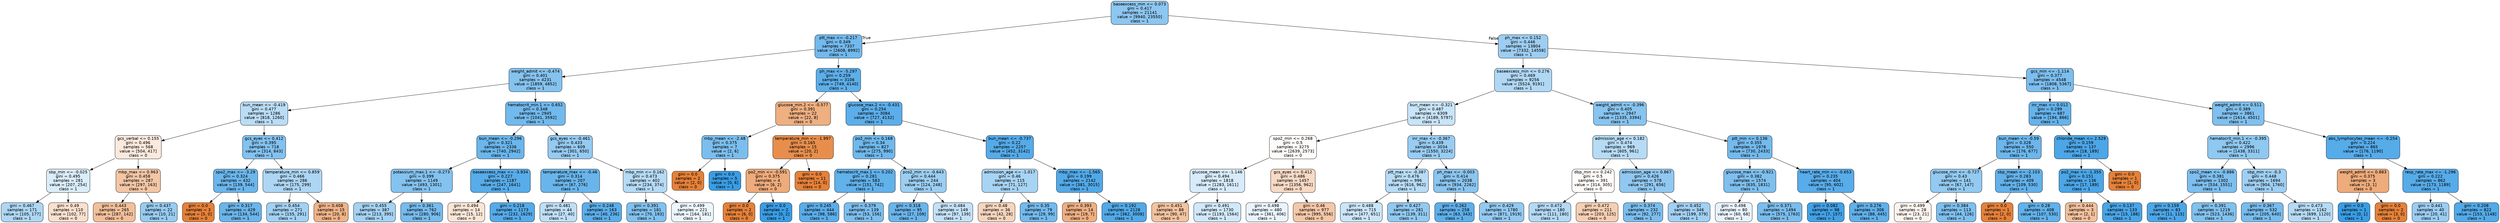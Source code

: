 digraph Tree {
node [shape=box, style="filled, rounded", color="black", fontname="helvetica"] ;
edge [fontname="helvetica"] ;
0 [label="baseexcess_min <= 0.073\ngini = 0.417\nsamples = 21141\nvalue = [9940, 23550]\nclass = 1", fillcolor="#8dc6f0"] ;
1 [label="ptt_max <= -0.217\ngini = 0.349\nsamples = 7337\nvalue = [2608, 8992]\nclass = 1", fillcolor="#72b9ed"] ;
0 -> 1 [labeldistance=2.5, labelangle=45, headlabel="True"] ;
2 [label="weight_admit <= -0.474\ngini = 0.401\nsamples = 4231\nvalue = [1859, 4852]\nclass = 1", fillcolor="#85c3ef"] ;
1 -> 2 ;
3 [label="bun_mean <= -0.419\ngini = 0.477\nsamples = 1286\nvalue = [818, 1260]\nclass = 1", fillcolor="#baddf6"] ;
2 -> 3 ;
4 [label="gcs_verbal <= 0.155\ngini = 0.496\nsamples = 568\nvalue = [504, 417]\nclass = 0", fillcolor="#fbe9dd"] ;
3 -> 4 ;
5 [label="sbp_min <= -0.025\ngini = 0.495\nsamples = 281\nvalue = [207, 254]\nclass = 1", fillcolor="#daedfa"] ;
4 -> 5 ;
6 [label="gini = 0.467\nsamples = 171\nvalue = [105, 177]\nclass = 1", fillcolor="#aed7f4"] ;
5 -> 6 ;
7 [label="gini = 0.49\nsamples = 110\nvalue = [102, 77]\nclass = 0", fillcolor="#f9e0ce"] ;
5 -> 7 ;
8 [label="mbp_max <= 0.963\ngini = 0.458\nsamples = 287\nvalue = [297, 163]\nclass = 0", fillcolor="#f3c6a6"] ;
4 -> 8 ;
9 [label="gini = 0.443\nsamples = 265\nvalue = [287, 142]\nclass = 0", fillcolor="#f2bf9b"] ;
8 -> 9 ;
10 [label="gini = 0.437\nsamples = 22\nvalue = [10, 21]\nclass = 1", fillcolor="#97ccf1"] ;
8 -> 10 ;
11 [label="gcs_eyes <= 0.412\ngini = 0.395\nsamples = 718\nvalue = [314, 843]\nclass = 1", fillcolor="#83c2ef"] ;
3 -> 11 ;
12 [label="spo2_max <= -3.29\ngini = 0.324\nsamples = 432\nvalue = [139, 544]\nclass = 1", fillcolor="#6cb6ec"] ;
11 -> 12 ;
13 [label="gini = 0.0\nsamples = 3\nvalue = [5, 0]\nclass = 0", fillcolor="#e58139"] ;
12 -> 13 ;
14 [label="gini = 0.317\nsamples = 429\nvalue = [134, 544]\nclass = 1", fillcolor="#6ab5eb"] ;
12 -> 14 ;
15 [label="temperature_min <= 0.859\ngini = 0.466\nsamples = 286\nvalue = [175, 299]\nclass = 1", fillcolor="#add6f4"] ;
11 -> 15 ;
16 [label="gini = 0.454\nsamples = 271\nvalue = [155, 291]\nclass = 1", fillcolor="#a2d1f3"] ;
15 -> 16 ;
17 [label="gini = 0.408\nsamples = 15\nvalue = [20, 8]\nclass = 0", fillcolor="#efb388"] ;
15 -> 17 ;
18 [label="hematocrit_min.1 <= 0.652\ngini = 0.348\nsamples = 2945\nvalue = [1041, 3592]\nclass = 1", fillcolor="#72b9ed"] ;
2 -> 18 ;
19 [label="bun_mean <= -0.296\ngini = 0.321\nsamples = 2336\nvalue = [740, 2942]\nclass = 1", fillcolor="#6bb6ec"] ;
18 -> 19 ;
20 [label="potassium_max.1 <= -0.273\ngini = 0.399\nsamples = 1149\nvalue = [493, 1301]\nclass = 1", fillcolor="#84c2ef"] ;
19 -> 20 ;
21 [label="gini = 0.455\nsamples = 387\nvalue = [213, 395]\nclass = 1", fillcolor="#a4d2f3"] ;
20 -> 21 ;
22 [label="gini = 0.361\nsamples = 762\nvalue = [280, 906]\nclass = 1", fillcolor="#76bbed"] ;
20 -> 22 ;
23 [label="baseexcess_max <= -3.934\ngini = 0.227\nsamples = 1187\nvalue = [247, 1641]\nclass = 1", fillcolor="#57ace9"] ;
19 -> 23 ;
24 [label="gini = 0.494\nsamples = 14\nvalue = [15, 12]\nclass = 0", fillcolor="#fae6d7"] ;
23 -> 24 ;
25 [label="gini = 0.218\nsamples = 1173\nvalue = [232, 1629]\nclass = 1", fillcolor="#55abe9"] ;
23 -> 25 ;
26 [label="gcs_eyes <= -0.461\ngini = 0.433\nsamples = 609\nvalue = [301, 650]\nclass = 1", fillcolor="#95caf1"] ;
18 -> 26 ;
27 [label="temperature_max <= -0.46\ngini = 0.314\nsamples = 207\nvalue = [67, 276]\nclass = 1", fillcolor="#69b5eb"] ;
26 -> 27 ;
28 [label="gini = 0.481\nsamples = 44\nvalue = [27, 40]\nclass = 1", fillcolor="#bfdff7"] ;
27 -> 28 ;
29 [label="gini = 0.248\nsamples = 163\nvalue = [40, 236]\nclass = 1", fillcolor="#5baee9"] ;
27 -> 29 ;
30 [label="mbp_min <= 0.162\ngini = 0.473\nsamples = 402\nvalue = [234, 374]\nclass = 1", fillcolor="#b5daf5"] ;
26 -> 30 ;
31 [label="gini = 0.391\nsamples = 181\nvalue = [70, 193]\nclass = 1", fillcolor="#81c1ee"] ;
30 -> 31 ;
32 [label="gini = 0.499\nsamples = 221\nvalue = [164, 181]\nclass = 1", fillcolor="#ecf6fd"] ;
30 -> 32 ;
33 [label="ph_max <= -5.297\ngini = 0.259\nsamples = 3106\nvalue = [749, 4140]\nclass = 1", fillcolor="#5dafea"] ;
1 -> 33 ;
34 [label="glucose_min.2 <= -0.577\ngini = 0.391\nsamples = 22\nvalue = [22, 8]\nclass = 0", fillcolor="#eeaf81"] ;
33 -> 34 ;
35 [label="mbp_mean <= -2.48\ngini = 0.375\nsamples = 7\nvalue = [2, 6]\nclass = 1", fillcolor="#7bbeee"] ;
34 -> 35 ;
36 [label="gini = 0.0\nsamples = 2\nvalue = [2, 0]\nclass = 0", fillcolor="#e58139"] ;
35 -> 36 ;
37 [label="gini = 0.0\nsamples = 5\nvalue = [0, 6]\nclass = 1", fillcolor="#399de5"] ;
35 -> 37 ;
38 [label="temperature_min <= -1.997\ngini = 0.165\nsamples = 15\nvalue = [20, 2]\nclass = 0", fillcolor="#e88e4d"] ;
34 -> 38 ;
39 [label="po2_min <= -0.591\ngini = 0.375\nsamples = 4\nvalue = [6, 2]\nclass = 0", fillcolor="#eeab7b"] ;
38 -> 39 ;
40 [label="gini = 0.0\nsamples = 2\nvalue = [6, 0]\nclass = 0", fillcolor="#e58139"] ;
39 -> 40 ;
41 [label="gini = 0.0\nsamples = 2\nvalue = [0, 2]\nclass = 1", fillcolor="#399de5"] ;
39 -> 41 ;
42 [label="gini = 0.0\nsamples = 11\nvalue = [14, 0]\nclass = 0", fillcolor="#e58139"] ;
38 -> 42 ;
43 [label="glucose_max.2 <= -0.431\ngini = 0.254\nsamples = 3084\nvalue = [727, 4132]\nclass = 1", fillcolor="#5caeea"] ;
33 -> 43 ;
44 [label="po2_min <= 0.168\ngini = 0.34\nsamples = 827\nvalue = [275, 990]\nclass = 1", fillcolor="#70b8ec"] ;
43 -> 44 ;
45 [label="hematocrit_max.1 <= 0.202\ngini = 0.281\nsamples = 583\nvalue = [151, 742]\nclass = 1", fillcolor="#61b1ea"] ;
44 -> 45 ;
46 [label="gini = 0.245\nsamples = 444\nvalue = [98, 586]\nclass = 1", fillcolor="#5aade9"] ;
45 -> 46 ;
47 [label="gini = 0.379\nsamples = 139\nvalue = [53, 156]\nclass = 1", fillcolor="#7cbeee"] ;
45 -> 47 ;
48 [label="pco2_min <= -0.643\ngini = 0.444\nsamples = 244\nvalue = [124, 248]\nclass = 1", fillcolor="#9ccef2"] ;
44 -> 48 ;
49 [label="gini = 0.318\nsamples = 95\nvalue = [27, 109]\nclass = 1", fillcolor="#6ab5eb"] ;
48 -> 49 ;
50 [label="gini = 0.484\nsamples = 149\nvalue = [97, 139]\nclass = 1", fillcolor="#c3e1f7"] ;
48 -> 50 ;
51 [label="bun_mean <= -0.737\ngini = 0.22\nsamples = 2257\nvalue = [452, 3142]\nclass = 1", fillcolor="#55abe9"] ;
43 -> 51 ;
52 [label="admission_age <= -1.017\ngini = 0.46\nsamples = 115\nvalue = [71, 127]\nclass = 1", fillcolor="#a8d4f4"] ;
51 -> 52 ;
53 [label="gini = 0.48\nsamples = 36\nvalue = [42, 28]\nclass = 0", fillcolor="#f6d5bd"] ;
52 -> 53 ;
54 [label="gini = 0.35\nsamples = 79\nvalue = [29, 99]\nclass = 1", fillcolor="#73baed"] ;
52 -> 54 ;
55 [label="mbp_max <= -1.565\ngini = 0.199\nsamples = 2142\nvalue = [381, 3015]\nclass = 1", fillcolor="#52a9e8"] ;
51 -> 55 ;
56 [label="gini = 0.393\nsamples = 14\nvalue = [19, 7]\nclass = 0", fillcolor="#efaf82"] ;
55 -> 56 ;
57 [label="gini = 0.192\nsamples = 2128\nvalue = [362, 3008]\nclass = 1", fillcolor="#51a9e8"] ;
55 -> 57 ;
58 [label="ph_max <= 0.152\ngini = 0.446\nsamples = 13804\nvalue = [7332, 14558]\nclass = 1", fillcolor="#9dcef2"] ;
0 -> 58 [labeldistance=2.5, labelangle=-45, headlabel="False"] ;
59 [label="baseexcess_min <= 0.276\ngini = 0.469\nsamples = 9256\nvalue = [5524, 9191]\nclass = 1", fillcolor="#b0d8f5"] ;
58 -> 59 ;
60 [label="bun_mean <= -0.321\ngini = 0.487\nsamples = 6309\nvalue = [4189, 5797]\nclass = 1", fillcolor="#c8e4f8"] ;
59 -> 60 ;
61 [label="spo2_min <= 0.268\ngini = 0.5\nsamples = 3275\nvalue = [2639, 2573]\nclass = 0", fillcolor="#fefcfa"] ;
60 -> 61 ;
62 [label="glucose_mean <= -1.146\ngini = 0.494\nsamples = 1818\nvalue = [1283, 1611]\nclass = 1", fillcolor="#d7ebfa"] ;
61 -> 62 ;
63 [label="gini = 0.451\nsamples = 88\nvalue = [90, 47]\nclass = 0", fillcolor="#f3c3a0"] ;
62 -> 63 ;
64 [label="gini = 0.491\nsamples = 1730\nvalue = [1193, 1564]\nclass = 1", fillcolor="#d0e8f9"] ;
62 -> 64 ;
65 [label="gcs_eyes <= 0.412\ngini = 0.486\nsamples = 1457\nvalue = [1356, 962]\nclass = 0", fillcolor="#f7dac5"] ;
61 -> 65 ;
66 [label="gini = 0.498\nsamples = 480\nvalue = [361, 406]\nclass = 1", fillcolor="#e9f4fc"] ;
65 -> 66 ;
67 [label="gini = 0.46\nsamples = 977\nvalue = [995, 556]\nclass = 0", fillcolor="#f4c7a8"] ;
65 -> 67 ;
68 [label="inr_max <= -0.367\ngini = 0.439\nsamples = 3034\nvalue = [1550, 3224]\nclass = 1", fillcolor="#98ccf2"] ;
60 -> 68 ;
69 [label="ptt_max <= -0.387\ngini = 0.476\nsamples = 996\nvalue = [616, 962]\nclass = 1", fillcolor="#b8dcf6"] ;
68 -> 69 ;
70 [label="gini = 0.488\nsamples = 715\nvalue = [477, 651]\nclass = 1", fillcolor="#cae5f8"] ;
69 -> 70 ;
71 [label="gini = 0.427\nsamples = 281\nvalue = [139, 311]\nclass = 1", fillcolor="#91c9f1"] ;
69 -> 71 ;
72 [label="ph_max <= -0.003\ngini = 0.414\nsamples = 2038\nvalue = [934, 2262]\nclass = 1", fillcolor="#8bc5f0"] ;
68 -> 72 ;
73 [label="gini = 0.262\nsamples = 258\nvalue = [63, 343]\nclass = 1", fillcolor="#5dafea"] ;
72 -> 73 ;
74 [label="gini = 0.429\nsamples = 1780\nvalue = [871, 1919]\nclass = 1", fillcolor="#93c9f1"] ;
72 -> 74 ;
75 [label="weight_admit <= -0.396\ngini = 0.405\nsamples = 2947\nvalue = [1335, 3394]\nclass = 1", fillcolor="#87c4ef"] ;
59 -> 75 ;
76 [label="admission_age <= 0.182\ngini = 0.474\nsamples = 969\nvalue = [605, 961]\nclass = 1", fillcolor="#b6dbf5"] ;
75 -> 76 ;
77 [label="dbp_min <= 0.242\ngini = 0.5\nsamples = 391\nvalue = [314, 305]\nclass = 0", fillcolor="#fefbf9"] ;
76 -> 77 ;
78 [label="gini = 0.472\nsamples = 180\nvalue = [111, 180]\nclass = 1", fillcolor="#b3d9f5"] ;
77 -> 78 ;
79 [label="gini = 0.472\nsamples = 211\nvalue = [203, 125]\nclass = 0", fillcolor="#f5cfb3"] ;
77 -> 79 ;
80 [label="admission_age <= 0.867\ngini = 0.426\nsamples = 578\nvalue = [291, 656]\nclass = 1", fillcolor="#91c8f1"] ;
76 -> 80 ;
81 [label="gini = 0.374\nsamples = 232\nvalue = [92, 277]\nclass = 1", fillcolor="#7bbeee"] ;
80 -> 81 ;
82 [label="gini = 0.452\nsamples = 346\nvalue = [199, 379]\nclass = 1", fillcolor="#a1d0f3"] ;
80 -> 82 ;
83 [label="ptt_min <= 0.136\ngini = 0.355\nsamples = 1978\nvalue = [730, 2433]\nclass = 1", fillcolor="#74baed"] ;
75 -> 83 ;
84 [label="glucose_max <= -0.921\ngini = 0.382\nsamples = 1574\nvalue = [635, 1831]\nclass = 1", fillcolor="#7ebfee"] ;
83 -> 84 ;
85 [label="gini = 0.498\nsamples = 80\nvalue = [60, 68]\nclass = 1", fillcolor="#e8f3fc"] ;
84 -> 85 ;
86 [label="gini = 0.371\nsamples = 1494\nvalue = [575, 1763]\nclass = 1", fillcolor="#7abded"] ;
84 -> 86 ;
87 [label="heart_rate_min <= -0.653\ngini = 0.235\nsamples = 404\nvalue = [95, 602]\nclass = 1", fillcolor="#58ace9"] ;
83 -> 87 ;
88 [label="gini = 0.082\nsamples = 98\nvalue = [7, 157]\nclass = 1", fillcolor="#42a1e6"] ;
87 -> 88 ;
89 [label="gini = 0.276\nsamples = 306\nvalue = [88, 445]\nclass = 1", fillcolor="#60b0ea"] ;
87 -> 89 ;
90 [label="gcs_min <= -1.114\ngini = 0.377\nsamples = 4548\nvalue = [1808, 5367]\nclass = 1", fillcolor="#7cbeee"] ;
58 -> 90 ;
91 [label="inr_max <= 0.012\ngini = 0.299\nsamples = 687\nvalue = [194, 866]\nclass = 1", fillcolor="#65b3eb"] ;
90 -> 91 ;
92 [label="bun_mean <= -0.59\ngini = 0.328\nsamples = 550\nvalue = [176, 677]\nclass = 1", fillcolor="#6cb6ec"] ;
91 -> 92 ;
93 [label="glucose_min <= -0.727\ngini = 0.43\nsamples = 141\nvalue = [67, 147]\nclass = 1", fillcolor="#93caf1"] ;
92 -> 93 ;
94 [label="gini = 0.499\nsamples = 28\nvalue = [23, 21]\nclass = 0", fillcolor="#fdf4ee"] ;
93 -> 94 ;
95 [label="gini = 0.384\nsamples = 113\nvalue = [44, 126]\nclass = 1", fillcolor="#7ebfee"] ;
93 -> 95 ;
96 [label="sbp_mean <= -2.103\ngini = 0.283\nsamples = 409\nvalue = [109, 530]\nclass = 1", fillcolor="#62b1ea"] ;
92 -> 96 ;
97 [label="gini = 0.0\nsamples = 1\nvalue = [2, 0]\nclass = 0", fillcolor="#e58139"] ;
96 -> 97 ;
98 [label="gini = 0.28\nsamples = 408\nvalue = [107, 530]\nclass = 1", fillcolor="#61b1ea"] ;
96 -> 98 ;
99 [label="chloride_mean <= 2.529\ngini = 0.159\nsamples = 137\nvalue = [18, 189]\nclass = 1", fillcolor="#4ca6e7"] ;
91 -> 99 ;
100 [label="po2_max <= -1.355\ngini = 0.151\nsamples = 136\nvalue = [17, 189]\nclass = 1", fillcolor="#4ba6e7"] ;
99 -> 100 ;
101 [label="gini = 0.444\nsamples = 3\nvalue = [2, 1]\nclass = 0", fillcolor="#f2c09c"] ;
100 -> 101 ;
102 [label="gini = 0.137\nsamples = 133\nvalue = [15, 188]\nclass = 1", fillcolor="#49a5e7"] ;
100 -> 102 ;
103 [label="gini = 0.0\nsamples = 1\nvalue = [1, 0]\nclass = 0", fillcolor="#e58139"] ;
99 -> 103 ;
104 [label="weight_admit <= 0.511\ngini = 0.389\nsamples = 3861\nvalue = [1614, 4501]\nclass = 1", fillcolor="#80c0ee"] ;
90 -> 104 ;
105 [label="hematocrit_min.1 <= -0.395\ngini = 0.422\nsamples = 2996\nvalue = [1438, 3311]\nclass = 1", fillcolor="#8fc8f0"] ;
104 -> 105 ;
106 [label="spo2_mean <= -0.886\ngini = 0.381\nsamples = 1302\nvalue = [534, 1551]\nclass = 1", fillcolor="#7dbfee"] ;
105 -> 106 ;
107 [label="gini = 0.159\nsamples = 83\nvalue = [11, 115]\nclass = 1", fillcolor="#4ca6e7"] ;
106 -> 107 ;
108 [label="gini = 0.391\nsamples = 1219\nvalue = [523, 1436]\nclass = 1", fillcolor="#81c1ee"] ;
106 -> 108 ;
109 [label="sbp_min <= -0.3\ngini = 0.448\nsamples = 1694\nvalue = [904, 1760]\nclass = 1", fillcolor="#9fcff2"] ;
105 -> 109 ;
110 [label="gini = 0.367\nsamples = 532\nvalue = [205, 640]\nclass = 1", fillcolor="#78bced"] ;
109 -> 110 ;
111 [label="gini = 0.473\nsamples = 1162\nvalue = [699, 1120]\nclass = 1", fillcolor="#b5daf5"] ;
109 -> 111 ;
112 [label="abs_lymphocytes_mean <= -0.254\ngini = 0.224\nsamples = 865\nvalue = [176, 1190]\nclass = 1", fillcolor="#56abe9"] ;
104 -> 112 ;
113 [label="weight_admit <= 0.883\ngini = 0.375\nsamples = 3\nvalue = [3, 1]\nclass = 0", fillcolor="#eeab7b"] ;
112 -> 113 ;
114 [label="gini = 0.0\nsamples = 1\nvalue = [0, 1]\nclass = 1", fillcolor="#399de5"] ;
113 -> 114 ;
115 [label="gini = 0.0\nsamples = 2\nvalue = [3, 0]\nclass = 0", fillcolor="#e58139"] ;
113 -> 115 ;
116 [label="resp_rate_max <= -1.296\ngini = 0.222\nsamples = 862\nvalue = [173, 1189]\nclass = 1", fillcolor="#56abe9"] ;
112 -> 116 ;
117 [label="gini = 0.441\nsamples = 40\nvalue = [20, 41]\nclass = 1", fillcolor="#9acdf2"] ;
116 -> 117 ;
118 [label="gini = 0.208\nsamples = 822\nvalue = [153, 1148]\nclass = 1", fillcolor="#53aae8"] ;
116 -> 118 ;
}